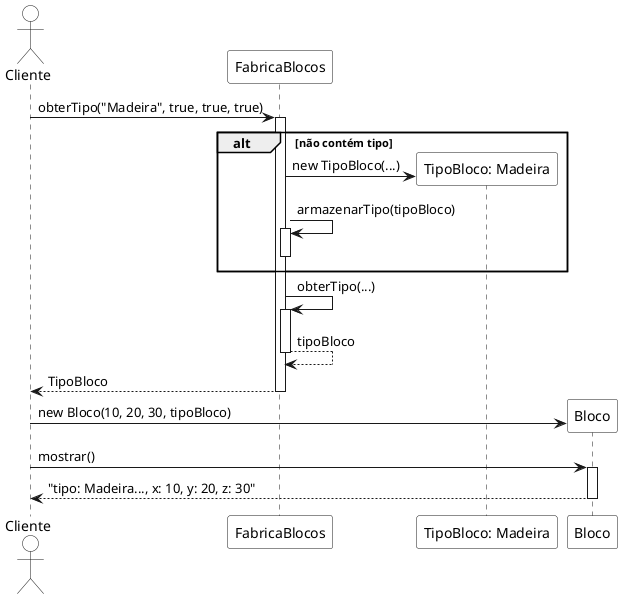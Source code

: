 @startuml
skinparam ActorBackgroundColor white
skinparam ParticipantBackgroundColor white

actor Cliente as cliente
participant "FabricaBlocos" as fabrica
participant "TipoBloco: Madeira" as tipo
participant "Bloco" as bloco


cliente -> fabrica ++: obterTipo("Madeira", true, true, true)
alt não contém tipo
	fabrica -> tipo **: new TipoBloco(...)
	fabrica -> fabrica ++: armazenarTipo(tipoBloco)
	deactivate
end
	fabrica -> fabrica ++: obterTipo(...)
	return tipoBloco
 
return TipoBloco

cliente -> bloco **: new Bloco(10, 20, 30, tipoBloco)
cliente -> bloco ++: mostrar()
return "tipo: Madeira..., x: 10, y: 20, z: 30"
@enduml